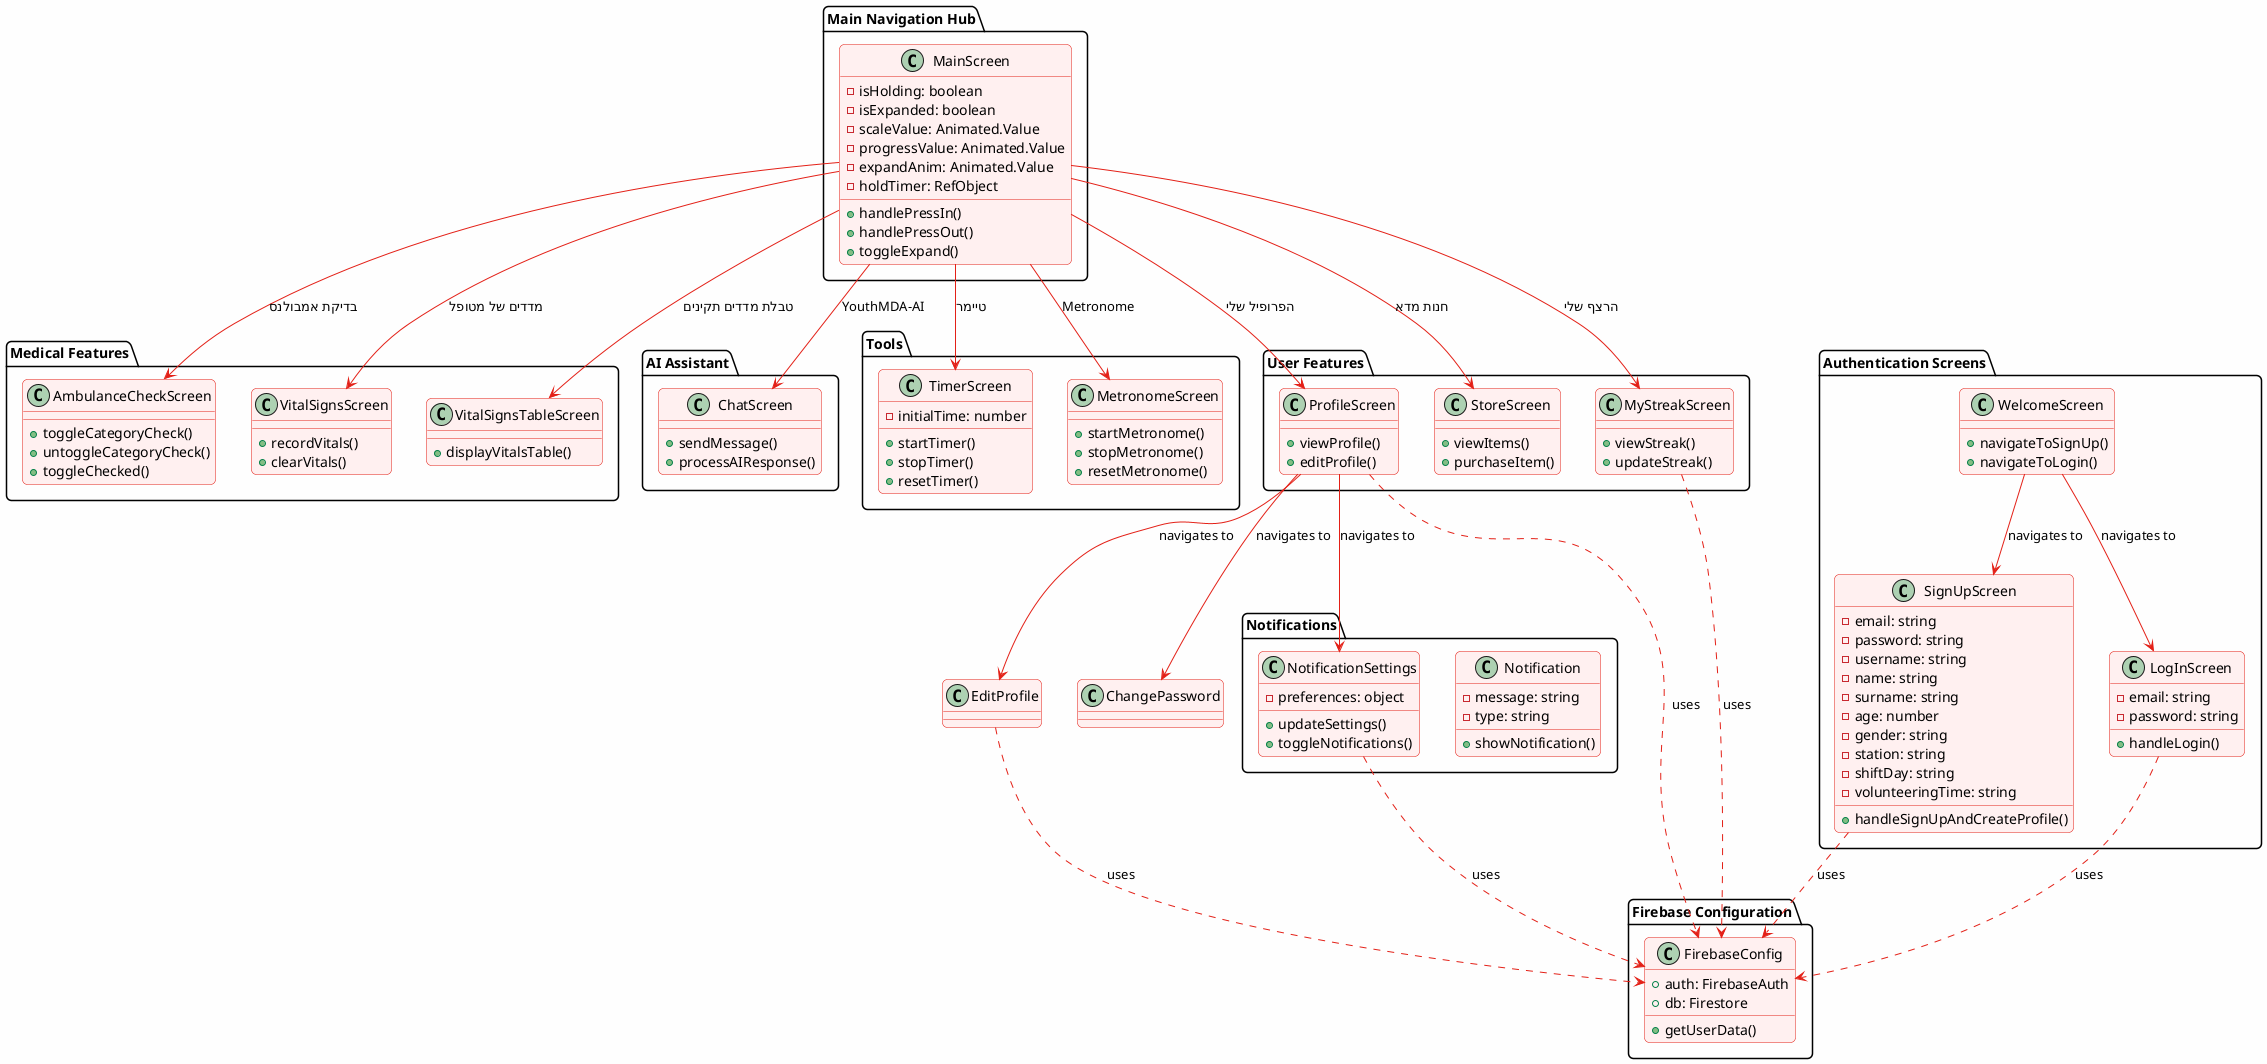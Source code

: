 @startuml YouthMDA Actual Implementation

' Style configurations
skinparam backgroundColor #FEFEFE
skinparam handwritten false
skinparam monochrome false
skinparam defaultFontName Arial
skinparam roundcorner 10

' Class styling
skinparam class {
    BackgroundColor #FFF0F0
    BorderColor #E32017
    ArrowColor #E32017
    FontColor black
}

package "Main Navigation Hub" {
    class MainScreen {
        - isHolding: boolean
        - isExpanded: boolean
        - scaleValue: Animated.Value
        - progressValue: Animated.Value
        - expandAnim: Animated.Value
        - holdTimer: RefObject
        + handlePressIn()
        + handlePressOut()
        + toggleExpand()
    }
}

package "Medical Features" {
    class AmbulanceCheckScreen {
        + toggleCategoryCheck()
        + untoggleCategoryCheck()
        +toggleChecked()
    }

    class VitalSignsScreen {
        + recordVitals()
        + clearVitals()
    }

    class VitalSignsTableScreen {
        + displayVitalsTable()
    }
}

package "AI Assistant" {
    class ChatScreen {
        + sendMessage()
        + processAIResponse()
    }
}

package "Tools" {
    class TimerScreen {
        - initialTime: number
        + startTimer()
        + stopTimer()
        + resetTimer()
    }

    class MetronomeScreen {
        + startMetronome()
        + stopMetronome()
        + resetMetronome()
    }
}

package "User Features" {
    class ProfileScreen {
        + viewProfile()
        + editProfile()
    }

    class StoreScreen {
        + viewItems()
        + purchaseItem()
    }

    class MyStreakScreen {
        + viewStreak()
        + updateStreak()
    }
}

package "Authentication Screens" {
    class SignUpScreen {
        - email: string
        - password: string
        - username: string
        - name: string
        - surname: string
        - age: number
        - gender: string
        - station: string
        - shiftDay: string
        - volunteeringTime: string
        + handleSignUpAndCreateProfile()
    }

    class LogInScreen {
        - email: string
        - password: string
        + handleLogin()
    }

    class WelcomeScreen {
        + navigateToSignUp()
        + navigateToLogin()
    }
}

package "Notifications" {
    class Notification {
        - message: string
        - type: string
        + showNotification()
    }

    class NotificationSettings {
        - preferences: object
        + updateSettings()
        + toggleNotifications()
    }
}

package "Firebase Configuration" {
    class FirebaseConfig {
        + auth: FirebaseAuth
        + db: Firestore
        + getUserData()
    }
}

' Navigation relationships from MainScreen
MainScreen --> ProfileScreen : "הפרופיל שלי"
MainScreen --> StoreScreen : "חנות מדא"
MainScreen --> AmbulanceCheckScreen : "בדיקת אמבולנס"
MainScreen --> ChatScreen : "YouthMDA-AI"
MainScreen --> VitalSignsScreen : "מדדים של מטופל"
MainScreen --> VitalSignsTableScreen : "טבלת מדדים תקינים"
MainScreen --> MyStreakScreen : "הרצף שלי"
MainScreen --> TimerScreen : "טיימר"
MainScreen --> MetronomeScreen : "Metronome"

' Other relationships remain unchanged
WelcomeScreen --> SignUpScreen : navigates to
WelcomeScreen --> LogInScreen : navigates to
ProfileScreen --> EditProfile : navigates to
ProfileScreen --> ChangePassword : navigates to
ProfileScreen --> NotificationSettings : navigates to
SignUpScreen ..> FirebaseConfig : uses
LogInScreen ..> FirebaseConfig : uses
ProfileScreen ..> FirebaseConfig : uses
EditProfile ..> FirebaseConfig : uses
NotificationSettings ..> FirebaseConfig : uses
MyStreakScreen ..> FirebaseConfig : uses

@enduml

